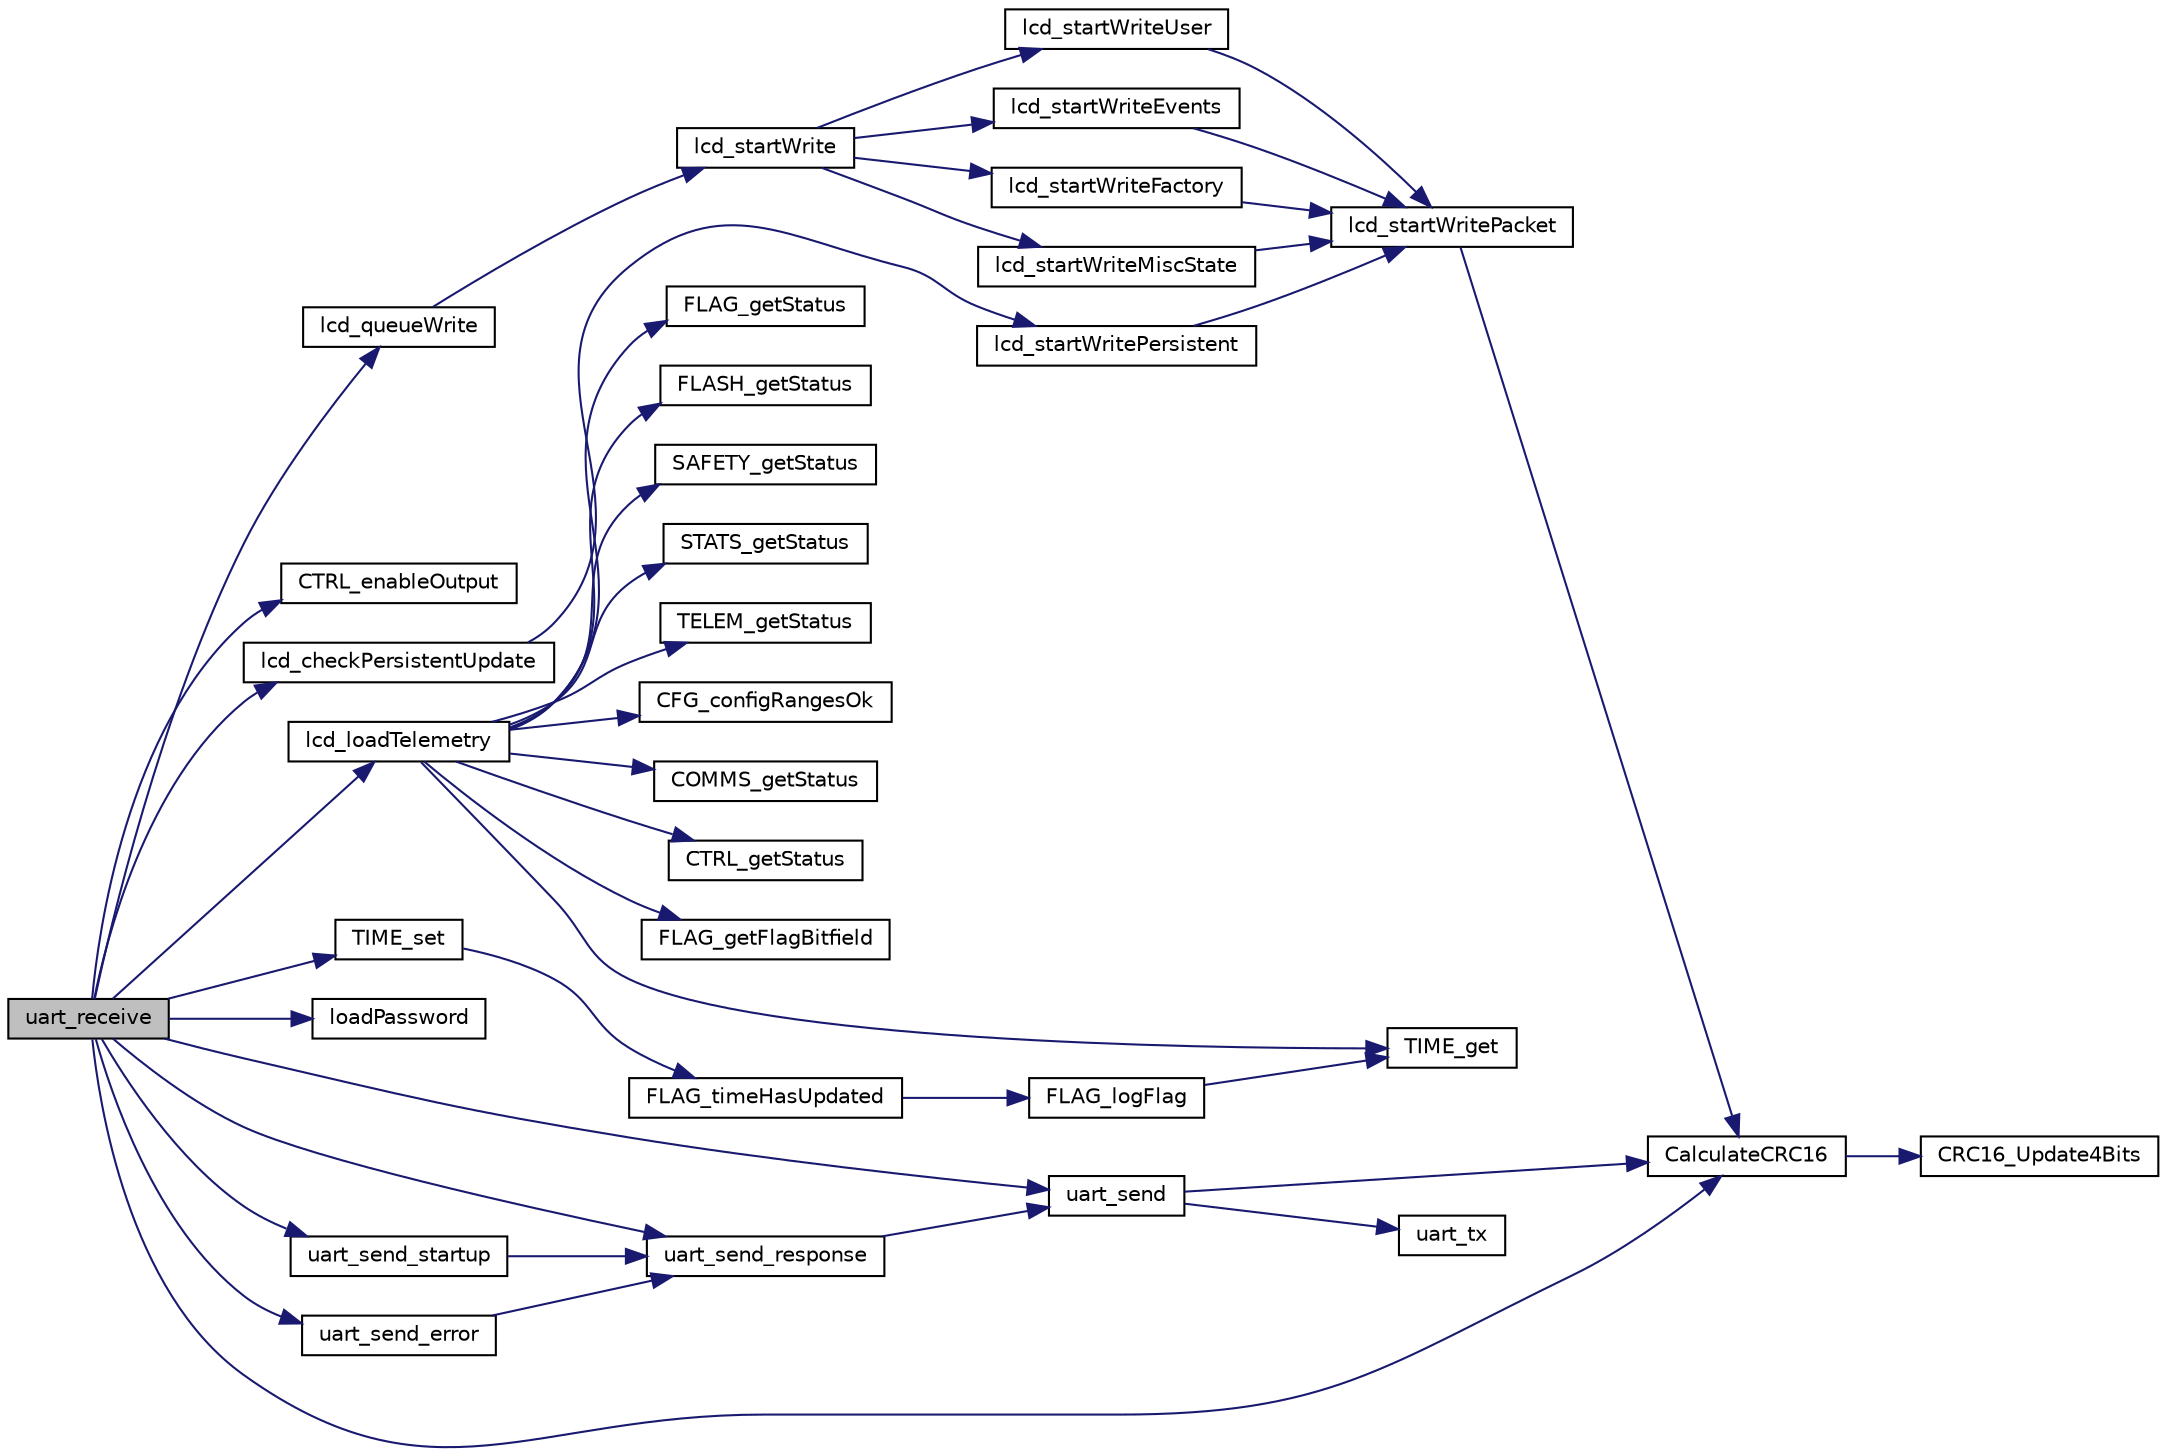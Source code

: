 digraph "uart_receive"
{
 // LATEX_PDF_SIZE
  edge [fontname="Helvetica",fontsize="10",labelfontname="Helvetica",labelfontsize="10"];
  node [fontname="Helvetica",fontsize="10",shape=record];
  rankdir="LR";
  Node1 [label="uart_receive",height=0.2,width=0.4,color="black", fillcolor="grey75", style="filled", fontcolor="black",tooltip=" "];
  Node1 -> Node2 [color="midnightblue",fontsize="10",style="solid",fontname="Helvetica"];
  Node2 [label="CalculateCRC16",height=0.2,width=0.4,color="black", fillcolor="white", style="filled",URL="$crc16_8c.html#a2783e18fd5b314e656d988aed16c1116",tooltip=" "];
  Node2 -> Node3 [color="midnightblue",fontsize="10",style="solid",fontname="Helvetica"];
  Node3 [label="CRC16_Update4Bits",height=0.2,width=0.4,color="black", fillcolor="white", style="filled",URL="$crc16_8c.html#aa3f82d8f012e4928bc40a18a6e66e161",tooltip=" "];
  Node1 -> Node4 [color="midnightblue",fontsize="10",style="solid",fontname="Helvetica"];
  Node4 [label="CTRL_enableOutput",height=0.2,width=0.4,color="black", fillcolor="white", style="filled",URL="$ctrl_01_07_xD0_x9A_xD0_xBE_xD0_xBD_xD1_x84_xD0_xBB_xD0_xB8_xD0_xBA_xD1_x82_xD1_x83_xD1_x8E_xD1_x289479354af9cbc005bd3481d783ccac.html#ac0276232d492f0a177646889ceb91471",tooltip=" "];
  Node1 -> Node5 [color="midnightblue",fontsize="10",style="solid",fontname="Helvetica"];
  Node5 [label="lcd_checkPersistentUpdate",height=0.2,width=0.4,color="black", fillcolor="white", style="filled",URL="$lcd_8c.html#a6eb124736e24544036568a49ee05276a",tooltip=" "];
  Node5 -> Node6 [color="midnightblue",fontsize="10",style="solid",fontname="Helvetica"];
  Node6 [label="lcd_startWritePersistent",height=0.2,width=0.4,color="black", fillcolor="white", style="filled",URL="$lcd_8c.html#a927bd441fb8a946c250345b7a26550f2",tooltip=" "];
  Node6 -> Node7 [color="midnightblue",fontsize="10",style="solid",fontname="Helvetica"];
  Node7 [label="lcd_startWritePacket",height=0.2,width=0.4,color="black", fillcolor="white", style="filled",URL="$lcd_8c.html#a7d8dbee6d60ca7e2cc18615abf463889",tooltip=" "];
  Node7 -> Node2 [color="midnightblue",fontsize="10",style="solid",fontname="Helvetica"];
  Node1 -> Node8 [color="midnightblue",fontsize="10",style="solid",fontname="Helvetica"];
  Node8 [label="lcd_loadTelemetry",height=0.2,width=0.4,color="black", fillcolor="white", style="filled",URL="$lcd_8c.html#a533b144b3ac324ba05a546f78e62548e",tooltip=" "];
  Node8 -> Node9 [color="midnightblue",fontsize="10",style="solid",fontname="Helvetica"];
  Node9 [label="CFG_configRangesOk",height=0.2,width=0.4,color="black", fillcolor="white", style="filled",URL="$cfg_8c.html#a2e3f61c31333043dcc47cad39cc273e5",tooltip=" "];
  Node8 -> Node10 [color="midnightblue",fontsize="10",style="solid",fontname="Helvetica"];
  Node10 [label="COMMS_getStatus",height=0.2,width=0.4,color="black", fillcolor="white", style="filled",URL="$comms_8c.html#a9fb233cb023229df11e2da58e6d199d2",tooltip=" "];
  Node8 -> Node11 [color="midnightblue",fontsize="10",style="solid",fontname="Helvetica"];
  Node11 [label="CTRL_getStatus",height=0.2,width=0.4,color="black", fillcolor="white", style="filled",URL="$ctrl_01_07_xD0_x9A_xD0_xBE_xD0_xBD_xD1_x84_xD0_xBB_xD0_xB8_xD0_xBA_xD1_x82_xD1_x83_xD1_x8E_xD1_x289479354af9cbc005bd3481d783ccac.html#aba9e453bd910ac5c262baa6206a23849",tooltip=" "];
  Node8 -> Node12 [color="midnightblue",fontsize="10",style="solid",fontname="Helvetica"];
  Node12 [label="FLAG_getFlagBitfield",height=0.2,width=0.4,color="black", fillcolor="white", style="filled",URL="$flag_8c.html#ab422bfe8ad33c4503144a508451cbb84",tooltip=" "];
  Node8 -> Node13 [color="midnightblue",fontsize="10",style="solid",fontname="Helvetica"];
  Node13 [label="FLAG_getStatus",height=0.2,width=0.4,color="black", fillcolor="white", style="filled",URL="$flag_8c.html#a4802475e4bd18405f54f989159673921",tooltip=" "];
  Node8 -> Node14 [color="midnightblue",fontsize="10",style="solid",fontname="Helvetica"];
  Node14 [label="FLASH_getStatus",height=0.2,width=0.4,color="black", fillcolor="white", style="filled",URL="$flash_8c.html#ab760ab74700432212e939d9540d57598",tooltip=" "];
  Node8 -> Node15 [color="midnightblue",fontsize="10",style="solid",fontname="Helvetica"];
  Node15 [label="SAFETY_getStatus",height=0.2,width=0.4,color="black", fillcolor="white", style="filled",URL="$safety_8c.html#a9f6653cd124129e53aec322ebdf6251e",tooltip=" "];
  Node8 -> Node16 [color="midnightblue",fontsize="10",style="solid",fontname="Helvetica"];
  Node16 [label="STATS_getStatus",height=0.2,width=0.4,color="black", fillcolor="white", style="filled",URL="$stats_8c.html#a5d1f1c2a30457863657b8638dfd89b0b",tooltip=" "];
  Node8 -> Node17 [color="midnightblue",fontsize="10",style="solid",fontname="Helvetica"];
  Node17 [label="TELEM_getStatus",height=0.2,width=0.4,color="black", fillcolor="white", style="filled",URL="$telem_8c.html#afcecad1e90b89078978c36a101eb339f",tooltip=" "];
  Node8 -> Node18 [color="midnightblue",fontsize="10",style="solid",fontname="Helvetica"];
  Node18 [label="TIME_get",height=0.2,width=0.4,color="black", fillcolor="white", style="filled",URL="$time_8c.html#a1ca2585daaf0d210adde4129c7454bee",tooltip=" "];
  Node1 -> Node19 [color="midnightblue",fontsize="10",style="solid",fontname="Helvetica"];
  Node19 [label="lcd_queueWrite",height=0.2,width=0.4,color="black", fillcolor="white", style="filled",URL="$lcd_8c.html#aad0ce170782fdfb3358befc08da9d42c",tooltip=" "];
  Node19 -> Node20 [color="midnightblue",fontsize="10",style="solid",fontname="Helvetica"];
  Node20 [label="lcd_startWrite",height=0.2,width=0.4,color="black", fillcolor="white", style="filled",URL="$lcd_8c.html#a978cdaed71121cc7ec77e5b1e89c2857",tooltip=" "];
  Node20 -> Node21 [color="midnightblue",fontsize="10",style="solid",fontname="Helvetica"];
  Node21 [label="lcd_startWriteEvents",height=0.2,width=0.4,color="black", fillcolor="white", style="filled",URL="$lcd_8c.html#a13bb71a64c925834c0db3fc09ceeea3d",tooltip=" "];
  Node21 -> Node7 [color="midnightblue",fontsize="10",style="solid",fontname="Helvetica"];
  Node20 -> Node22 [color="midnightblue",fontsize="10",style="solid",fontname="Helvetica"];
  Node22 [label="lcd_startWriteFactory",height=0.2,width=0.4,color="black", fillcolor="white", style="filled",URL="$lcd_8c.html#a7f800692aa226a3f52b48b3f95463579",tooltip=" "];
  Node22 -> Node7 [color="midnightblue",fontsize="10",style="solid",fontname="Helvetica"];
  Node20 -> Node23 [color="midnightblue",fontsize="10",style="solid",fontname="Helvetica"];
  Node23 [label="lcd_startWriteMiscState",height=0.2,width=0.4,color="black", fillcolor="white", style="filled",URL="$lcd_8c.html#a1dc58bf5078e4e115ea6bc15aebd5426",tooltip=" "];
  Node23 -> Node7 [color="midnightblue",fontsize="10",style="solid",fontname="Helvetica"];
  Node20 -> Node24 [color="midnightblue",fontsize="10",style="solid",fontname="Helvetica"];
  Node24 [label="lcd_startWriteUser",height=0.2,width=0.4,color="black", fillcolor="white", style="filled",URL="$lcd_8c.html#a85c2fea96daabcbf2874876caa4ad2a7",tooltip=" "];
  Node24 -> Node7 [color="midnightblue",fontsize="10",style="solid",fontname="Helvetica"];
  Node1 -> Node25 [color="midnightblue",fontsize="10",style="solid",fontname="Helvetica"];
  Node25 [label="loadPassword",height=0.2,width=0.4,color="black", fillcolor="white", style="filled",URL="$usci_8c.html#ab252ee86fdf9965c2f53455c069f4976",tooltip=" "];
  Node1 -> Node26 [color="midnightblue",fontsize="10",style="solid",fontname="Helvetica"];
  Node26 [label="TIME_set",height=0.2,width=0.4,color="black", fillcolor="white", style="filled",URL="$time_8c.html#a7478160ced4153bea7fc46321cd808a8",tooltip=" "];
  Node26 -> Node27 [color="midnightblue",fontsize="10",style="solid",fontname="Helvetica"];
  Node27 [label="FLAG_timeHasUpdated",height=0.2,width=0.4,color="black", fillcolor="white", style="filled",URL="$flag_8c.html#ac472ddbe41e156a7174f926287a43c4b",tooltip=" "];
  Node27 -> Node28 [color="midnightblue",fontsize="10",style="solid",fontname="Helvetica"];
  Node28 [label="FLAG_logFlag",height=0.2,width=0.4,color="black", fillcolor="white", style="filled",URL="$flag_8c.html#aa1dbaf2631cf74d8be01d658469703bd",tooltip=" "];
  Node28 -> Node18 [color="midnightblue",fontsize="10",style="solid",fontname="Helvetica"];
  Node1 -> Node29 [color="midnightblue",fontsize="10",style="solid",fontname="Helvetica"];
  Node29 [label="uart_send",height=0.2,width=0.4,color="black", fillcolor="white", style="filled",URL="$usci_8c.html#adc2a1a197144cfbe10c0f585f1e8008c",tooltip=" "];
  Node29 -> Node2 [color="midnightblue",fontsize="10",style="solid",fontname="Helvetica"];
  Node29 -> Node30 [color="midnightblue",fontsize="10",style="solid",fontname="Helvetica"];
  Node30 [label="uart_tx",height=0.2,width=0.4,color="black", fillcolor="white", style="filled",URL="$usci_8c.html#a8165a8d6cc982155fdbb73cca5485206",tooltip="this must be plased to HardWareLevel Group"];
  Node1 -> Node31 [color="midnightblue",fontsize="10",style="solid",fontname="Helvetica"];
  Node31 [label="uart_send_error",height=0.2,width=0.4,color="black", fillcolor="white", style="filled",URL="$usci_8c.html#a26fb8b32000f508f76dccb9c9d77f3fd",tooltip=" "];
  Node31 -> Node32 [color="midnightblue",fontsize="10",style="solid",fontname="Helvetica"];
  Node32 [label="uart_send_response",height=0.2,width=0.4,color="black", fillcolor="white", style="filled",URL="$usci_8c.html#a27dbf879f0ac9f3a2a4c52b064823a8e",tooltip=" "];
  Node32 -> Node29 [color="midnightblue",fontsize="10",style="solid",fontname="Helvetica"];
  Node1 -> Node32 [color="midnightblue",fontsize="10",style="solid",fontname="Helvetica"];
  Node1 -> Node33 [color="midnightblue",fontsize="10",style="solid",fontname="Helvetica"];
  Node33 [label="uart_send_startup",height=0.2,width=0.4,color="black", fillcolor="white", style="filled",URL="$usci_8c.html#a370299e239f2550d395ad9ea897dcac5",tooltip=" "];
  Node33 -> Node32 [color="midnightblue",fontsize="10",style="solid",fontname="Helvetica"];
}
